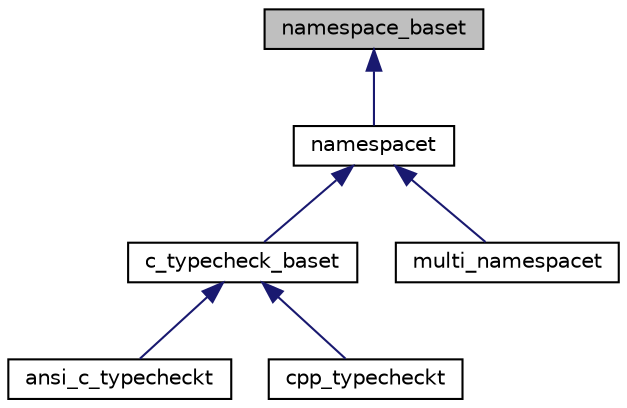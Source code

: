 digraph "namespace_baset"
{
 // LATEX_PDF_SIZE
  bgcolor="transparent";
  edge [fontname="Helvetica",fontsize="10",labelfontname="Helvetica",labelfontsize="10"];
  node [fontname="Helvetica",fontsize="10",shape=record];
  Node1 [label="namespace_baset",height=0.2,width=0.4,color="black", fillcolor="grey75", style="filled", fontcolor="black",tooltip="Basic interface for a namespace."];
  Node1 -> Node2 [dir="back",color="midnightblue",fontsize="10",style="solid",fontname="Helvetica"];
  Node2 [label="namespacet",height=0.2,width=0.4,color="black",URL="$classnamespacet.html",tooltip="A namespacet is essentially one or two symbol tables bound together, to allow for symbol lookups in t..."];
  Node2 -> Node3 [dir="back",color="midnightblue",fontsize="10",style="solid",fontname="Helvetica"];
  Node3 [label="c_typecheck_baset",height=0.2,width=0.4,color="black",URL="$classc__typecheck__baset.html",tooltip=" "];
  Node3 -> Node4 [dir="back",color="midnightblue",fontsize="10",style="solid",fontname="Helvetica"];
  Node4 [label="ansi_c_typecheckt",height=0.2,width=0.4,color="black",URL="$classansi__c__typecheckt.html",tooltip=" "];
  Node3 -> Node5 [dir="back",color="midnightblue",fontsize="10",style="solid",fontname="Helvetica"];
  Node5 [label="cpp_typecheckt",height=0.2,width=0.4,color="black",URL="$classcpp__typecheckt.html",tooltip=" "];
  Node2 -> Node6 [dir="back",color="midnightblue",fontsize="10",style="solid",fontname="Helvetica"];
  Node6 [label="multi_namespacet",height=0.2,width=0.4,color="black",URL="$classmulti__namespacet.html",tooltip="A multi namespace is essentially a namespace, with a list of namespaces."];
}

